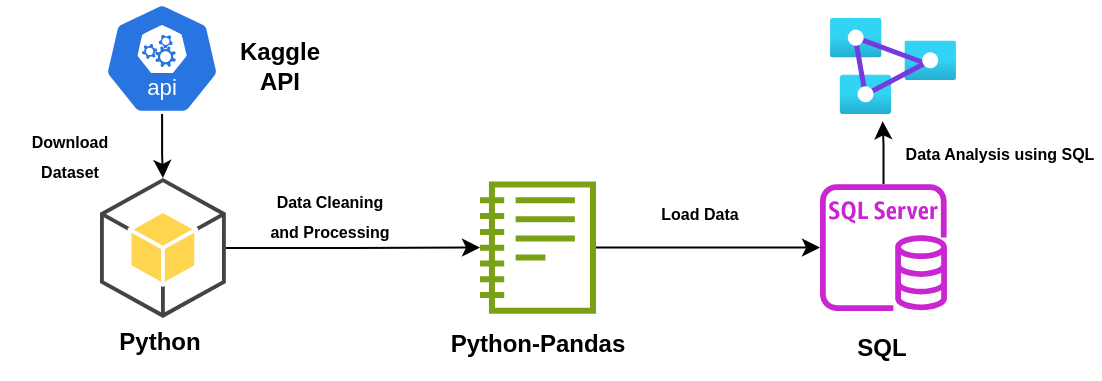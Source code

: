 <mxfile version="24.6.4" type="device">
  <diagram name="Page-1" id="ZC-bs220Rv02L9PDfVzc">
    <mxGraphModel dx="780" dy="504" grid="1" gridSize="10" guides="1" tooltips="1" connect="1" arrows="1" fold="1" page="1" pageScale="1" pageWidth="850" pageHeight="1100" math="0" shadow="0">
      <root>
        <mxCell id="0" />
        <mxCell id="1" parent="0" />
        <mxCell id="SyqkqrJS-6ElztrC_aUF-20" value="" style="edgeStyle=orthogonalEdgeStyle;rounded=0;orthogonalLoop=1;jettySize=auto;html=1;entryX=0.5;entryY=0;entryDx=0;entryDy=0;entryPerimeter=0;" edge="1" parent="1" source="SyqkqrJS-6ElztrC_aUF-1" target="SyqkqrJS-6ElztrC_aUF-2">
          <mxGeometry relative="1" as="geometry">
            <mxPoint x="190" y="230" as="targetPoint" />
          </mxGeometry>
        </mxCell>
        <mxCell id="SyqkqrJS-6ElztrC_aUF-1" value="" style="aspect=fixed;sketch=0;html=1;dashed=0;whitespace=wrap;verticalLabelPosition=bottom;verticalAlign=top;fillColor=#2875E2;strokeColor=#ffffff;points=[[0.005,0.63,0],[0.1,0.2,0],[0.9,0.2,0],[0.5,0,0],[0.995,0.63,0],[0.72,0.99,0],[0.5,1,0],[0.28,0.99,0]];shape=mxgraph.kubernetes.icon2;kubernetesLabel=1;prIcon=api" vertex="1" parent="1">
          <mxGeometry x="172.08" y="142.4" width="57.92" height="55.6" as="geometry" />
        </mxCell>
        <mxCell id="SyqkqrJS-6ElztrC_aUF-14" value="" style="edgeStyle=orthogonalEdgeStyle;rounded=0;orthogonalLoop=1;jettySize=auto;html=1;" edge="1" parent="1" source="SyqkqrJS-6ElztrC_aUF-2" target="SyqkqrJS-6ElztrC_aUF-4">
          <mxGeometry relative="1" as="geometry" />
        </mxCell>
        <mxCell id="SyqkqrJS-6ElztrC_aUF-2" value="" style="outlineConnect=0;dashed=0;verticalLabelPosition=bottom;verticalAlign=top;align=center;html=1;shape=mxgraph.aws3.android;fillColor=#FFD44F;gradientColor=none;" vertex="1" parent="1">
          <mxGeometry x="170" y="230" width="62.92" height="70" as="geometry" />
        </mxCell>
        <mxCell id="SyqkqrJS-6ElztrC_aUF-15" value="" style="edgeStyle=orthogonalEdgeStyle;rounded=0;orthogonalLoop=1;jettySize=auto;html=1;" edge="1" parent="1" source="SyqkqrJS-6ElztrC_aUF-4" target="SyqkqrJS-6ElztrC_aUF-5">
          <mxGeometry relative="1" as="geometry" />
        </mxCell>
        <mxCell id="SyqkqrJS-6ElztrC_aUF-4" value="" style="sketch=0;outlineConnect=0;fontColor=#232F3E;gradientColor=none;fillColor=#7AA116;strokeColor=none;dashed=0;verticalLabelPosition=bottom;verticalAlign=top;align=center;html=1;fontSize=12;fontStyle=0;aspect=fixed;pointerEvents=1;shape=mxgraph.aws4.notebook;" vertex="1" parent="1">
          <mxGeometry x="360" y="231.53" width="58" height="66.53" as="geometry" />
        </mxCell>
        <mxCell id="SyqkqrJS-6ElztrC_aUF-19" value="" style="edgeStyle=orthogonalEdgeStyle;rounded=0;orthogonalLoop=1;jettySize=auto;html=1;entryX=0.418;entryY=1.076;entryDx=0;entryDy=0;entryPerimeter=0;" edge="1" parent="1" source="SyqkqrJS-6ElztrC_aUF-5" target="SyqkqrJS-6ElztrC_aUF-6">
          <mxGeometry relative="1" as="geometry" />
        </mxCell>
        <mxCell id="SyqkqrJS-6ElztrC_aUF-5" value="" style="sketch=0;outlineConnect=0;fontColor=#232F3E;gradientColor=none;fillColor=#C925D1;strokeColor=none;dashed=0;verticalLabelPosition=bottom;verticalAlign=top;align=center;html=1;fontSize=12;fontStyle=0;aspect=fixed;pointerEvents=1;shape=mxgraph.aws4.rds_sql_server_instance;" vertex="1" parent="1">
          <mxGeometry x="530" y="233.06" width="63.47" height="63.47" as="geometry" />
        </mxCell>
        <mxCell id="SyqkqrJS-6ElztrC_aUF-6" value="" style="image;aspect=fixed;html=1;points=[];align=center;fontSize=12;image=img/lib/azure2/analytics/Analysis_Services.svg;" vertex="1" parent="1">
          <mxGeometry x="535" y="150" width="63" height="48" as="geometry" />
        </mxCell>
        <mxCell id="SyqkqrJS-6ElztrC_aUF-7" value="&lt;b&gt;Kaggle API&lt;/b&gt;" style="text;html=1;align=center;verticalAlign=middle;whiteSpace=wrap;rounded=0;" vertex="1" parent="1">
          <mxGeometry x="230" y="159" width="60" height="30" as="geometry" />
        </mxCell>
        <mxCell id="SyqkqrJS-6ElztrC_aUF-8" value="&lt;b&gt;Python&lt;/b&gt;" style="text;html=1;align=center;verticalAlign=middle;whiteSpace=wrap;rounded=0;" vertex="1" parent="1">
          <mxGeometry x="170" y="296.53" width="60" height="30" as="geometry" />
        </mxCell>
        <mxCell id="SyqkqrJS-6ElztrC_aUF-9" value="&lt;b&gt;Python-Pandas&lt;/b&gt;" style="text;html=1;align=center;verticalAlign=middle;whiteSpace=wrap;rounded=0;" vertex="1" parent="1">
          <mxGeometry x="339" y="298.06" width="100" height="30" as="geometry" />
        </mxCell>
        <mxCell id="SyqkqrJS-6ElztrC_aUF-11" value="&lt;b&gt;SQL&lt;/b&gt;" style="text;html=1;align=center;verticalAlign=middle;whiteSpace=wrap;rounded=0;" vertex="1" parent="1">
          <mxGeometry x="531.73" y="300" width="58.27" height="30" as="geometry" />
        </mxCell>
        <mxCell id="SyqkqrJS-6ElztrC_aUF-17" value="&lt;font style=&quot;font-size: 8px;&quot;&gt;&lt;b&gt;Data Cleaning and Processing&lt;/b&gt;&lt;/font&gt;" style="text;html=1;align=center;verticalAlign=middle;whiteSpace=wrap;rounded=0;" vertex="1" parent="1">
          <mxGeometry x="250" y="233" width="70" height="30" as="geometry" />
        </mxCell>
        <mxCell id="SyqkqrJS-6ElztrC_aUF-18" value="&lt;font style=&quot;font-size: 8px;&quot;&gt;&lt;b&gt;Load Data&lt;/b&gt;&lt;/font&gt;" style="text;html=1;align=center;verticalAlign=middle;whiteSpace=wrap;rounded=0;" vertex="1" parent="1">
          <mxGeometry x="440" y="231.53" width="60" height="30" as="geometry" />
        </mxCell>
        <mxCell id="SyqkqrJS-6ElztrC_aUF-21" value="&lt;font style=&quot;font-size: 8px;&quot;&gt;&lt;b&gt;Download Dataset&lt;/b&gt;&lt;/font&gt;" style="text;html=1;align=center;verticalAlign=middle;whiteSpace=wrap;rounded=0;" vertex="1" parent="1">
          <mxGeometry x="120" y="203.06" width="70" height="30" as="geometry" />
        </mxCell>
        <mxCell id="SyqkqrJS-6ElztrC_aUF-22" value="&lt;b&gt;&lt;font style=&quot;font-size: 8px;&quot;&gt;Data Analysis using SQL&lt;/font&gt;&lt;/b&gt;" style="text;html=1;align=center;verticalAlign=middle;whiteSpace=wrap;rounded=0;" vertex="1" parent="1">
          <mxGeometry x="570" y="200" width="100" height="33" as="geometry" />
        </mxCell>
      </root>
    </mxGraphModel>
  </diagram>
</mxfile>

